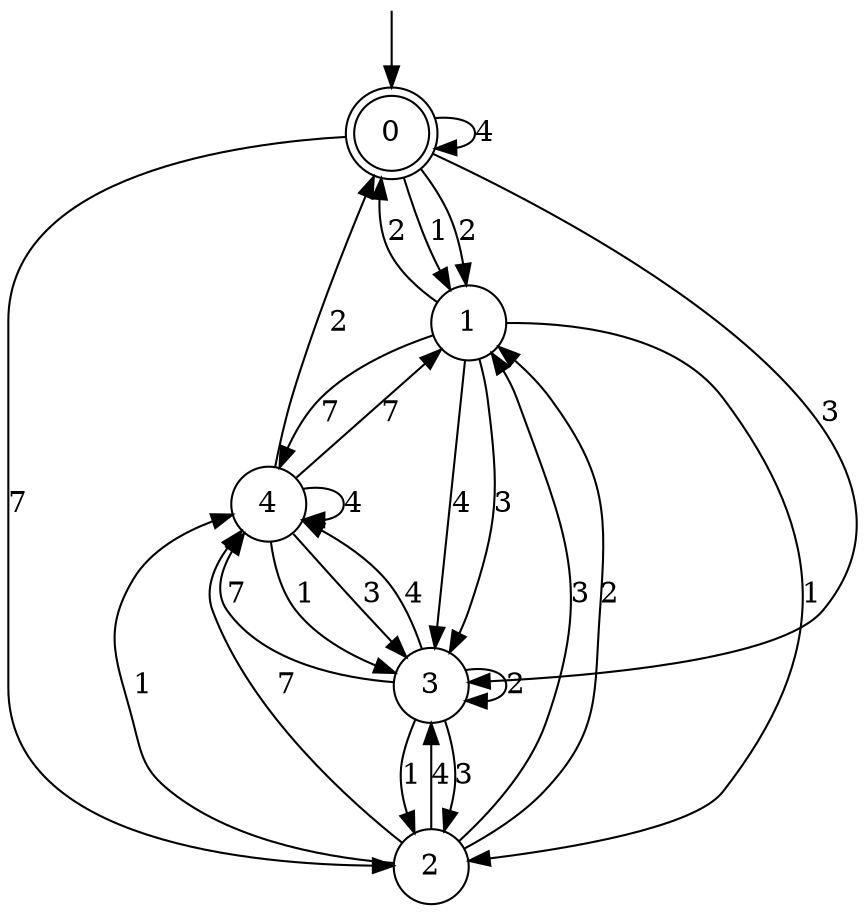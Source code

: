 digraph g {

	s0 [shape="doublecircle" label="0"];
	s1 [shape="circle" label="1"];
	s2 [shape="circle" label="2"];
	s3 [shape="circle" label="3"];
	s4 [shape="circle" label="4"];
	s0 -> s0 [label="4"];
	s0 -> s1 [label="1"];
	s0 -> s2 [label="7"];
	s0 -> s3 [label="3"];
	s0 -> s1 [label="2"];
	s1 -> s3 [label="4"];
	s1 -> s2 [label="1"];
	s1 -> s4 [label="7"];
	s1 -> s3 [label="3"];
	s1 -> s0 [label="2"];
	s2 -> s3 [label="4"];
	s2 -> s4 [label="1"];
	s2 -> s4 [label="7"];
	s2 -> s1 [label="3"];
	s2 -> s1 [label="2"];
	s3 -> s4 [label="4"];
	s3 -> s2 [label="1"];
	s3 -> s4 [label="7"];
	s3 -> s2 [label="3"];
	s3 -> s3 [label="2"];
	s4 -> s4 [label="4"];
	s4 -> s3 [label="1"];
	s4 -> s1 [label="7"];
	s4 -> s3 [label="3"];
	s4 -> s0 [label="2"];

__start0 [label="" shape="none" width="0" height="0"];
__start0 -> s0;

}
